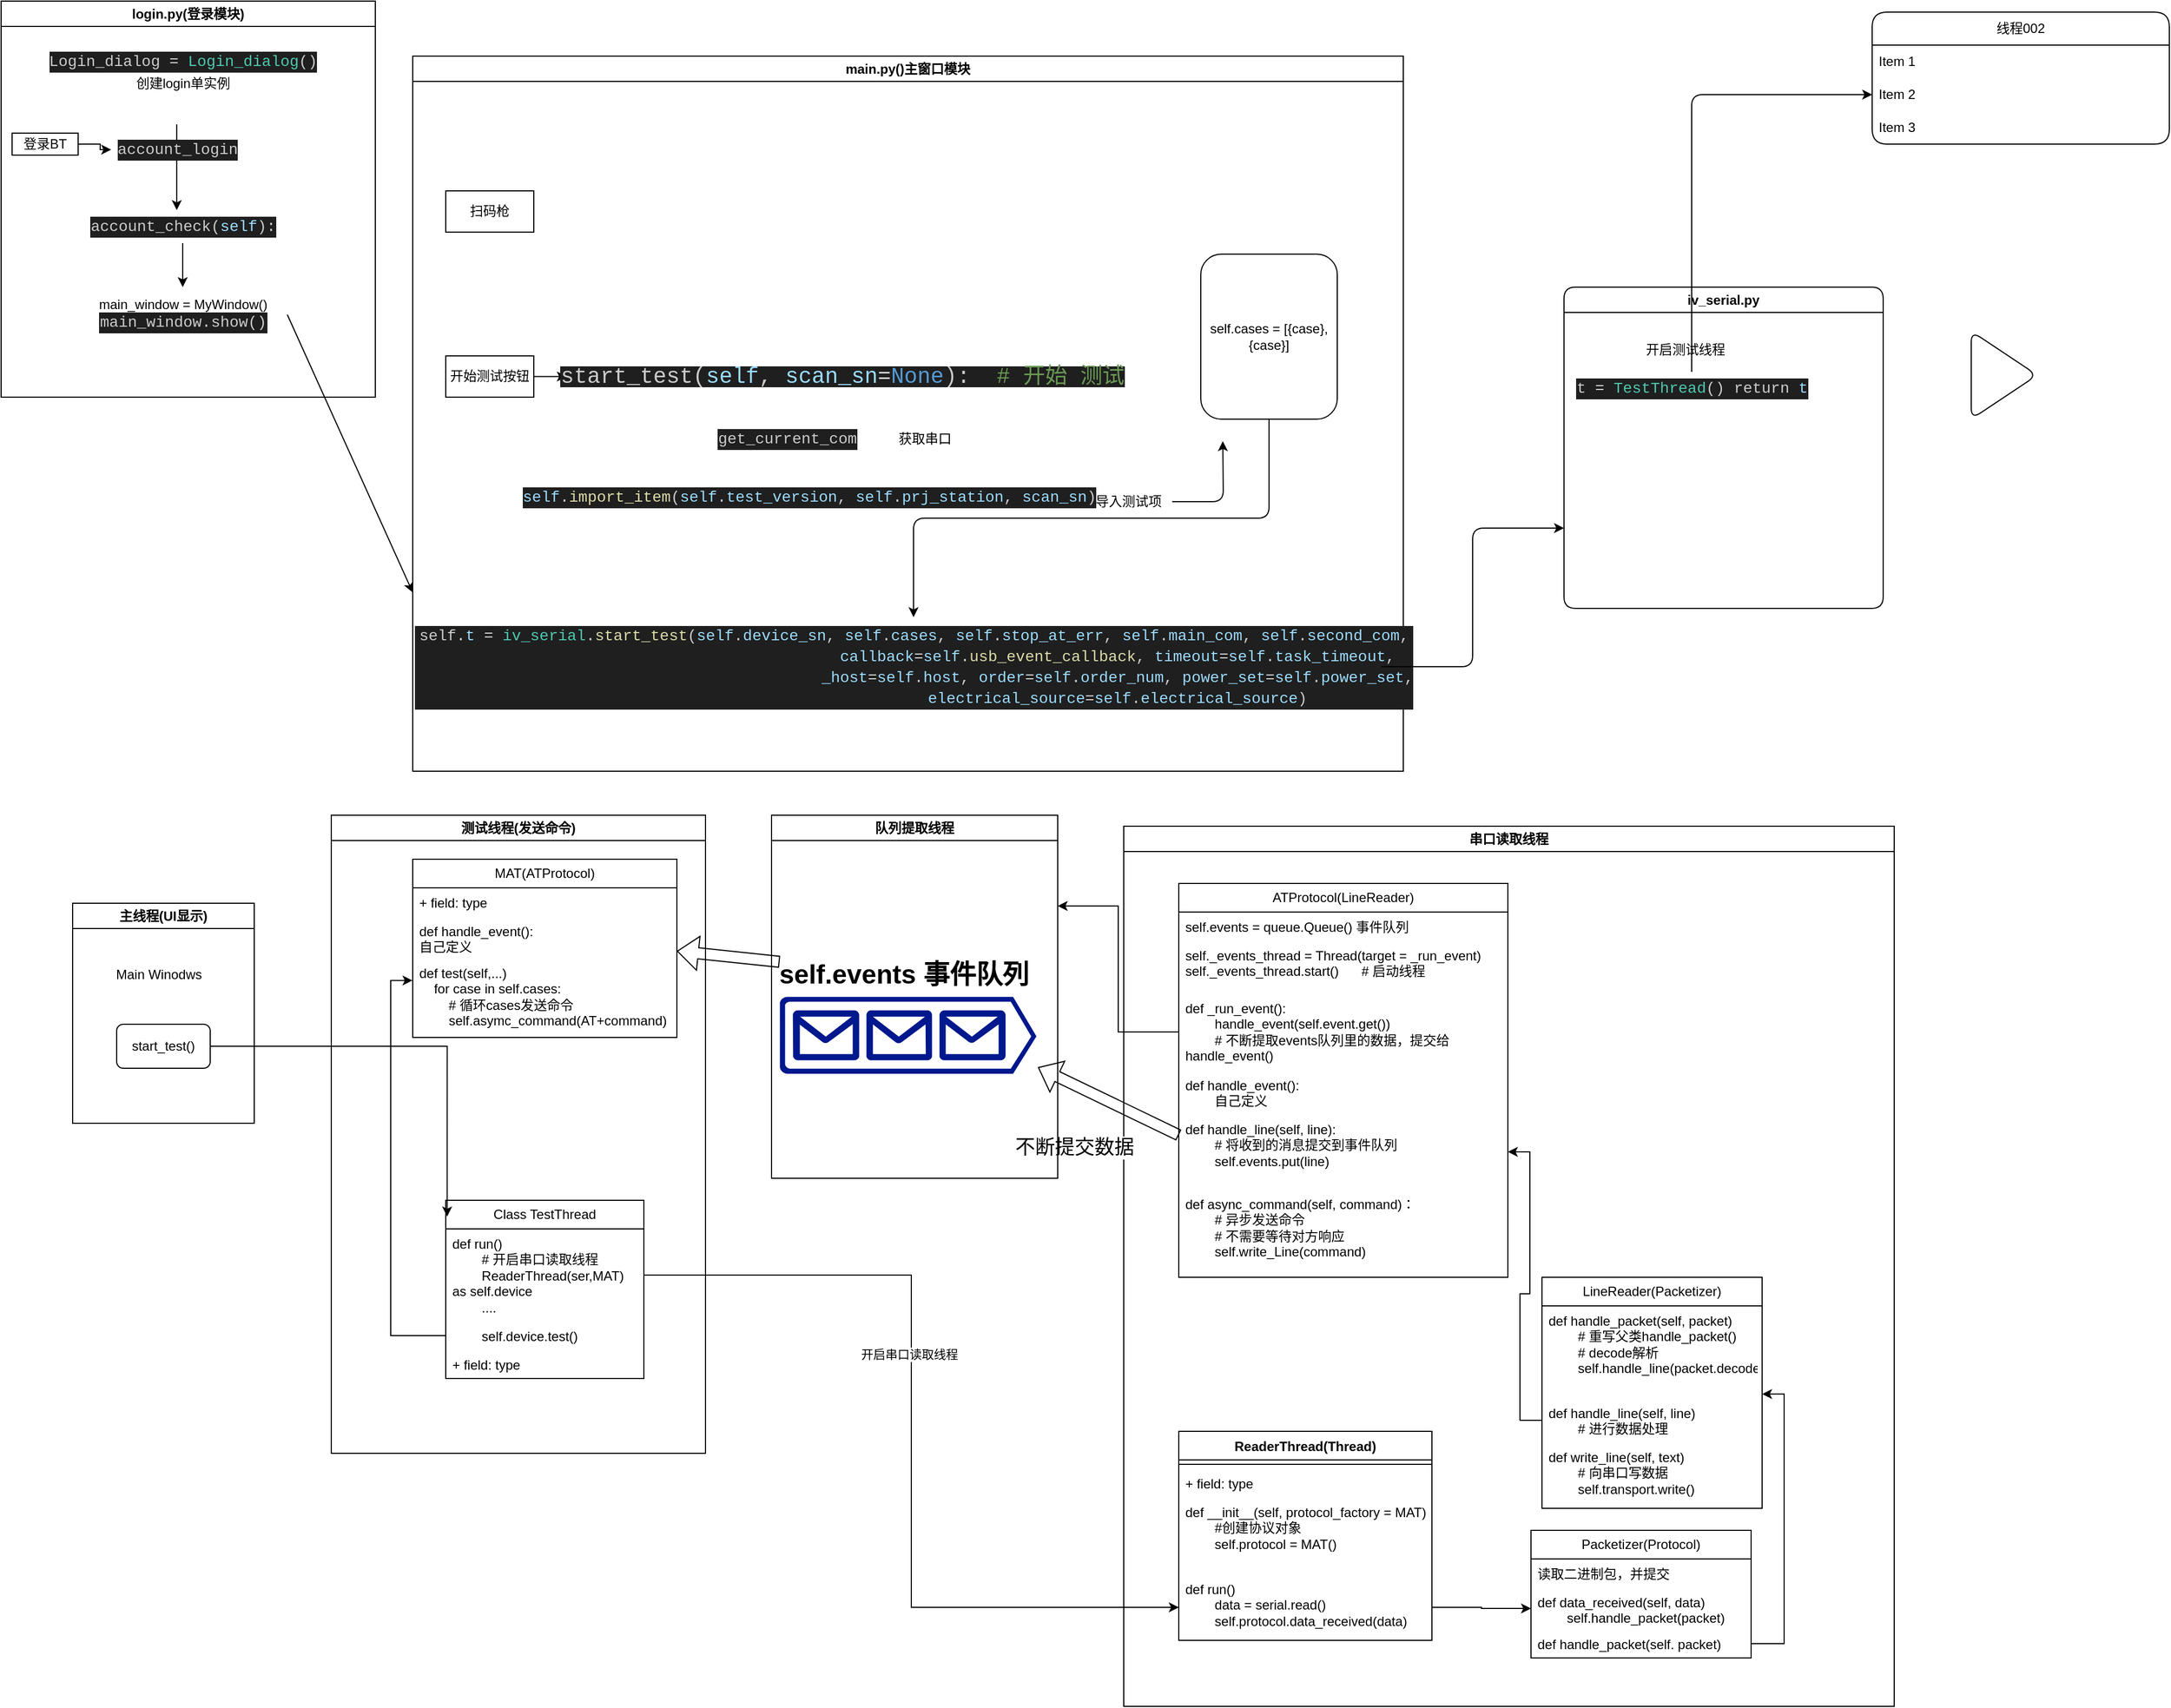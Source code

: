 <mxfile version="21.6.6" type="github">
  <diagram name="第 1 页" id="dt1ydbLvdWKdi6ZFMIxa">
    <mxGraphModel dx="1434" dy="790" grid="1" gridSize="10" guides="1" tooltips="1" connect="1" arrows="1" fold="1" page="1" pageScale="1" pageWidth="827" pageHeight="1169" math="0" shadow="0">
      <root>
        <mxCell id="0" />
        <mxCell id="1" parent="0" />
        <mxCell id="iBdUKiKmWNrFC63WjBEQ-3" value="login.py(登录模块)" style="swimlane;whiteSpace=wrap;html=1;rounded=0;labelBackgroundColor=none;" parent="1" vertex="1">
          <mxGeometry x="40" y="130" width="340" height="360" as="geometry" />
        </mxCell>
        <mxCell id="iBdUKiKmWNrFC63WjBEQ-4" value="&lt;div style=&quot;color: rgb(204, 204, 204); background-color: rgb(31, 31, 31); font-family: Consolas, &amp;quot;Courier New&amp;quot;, monospace; font-size: 14px; line-height: 19px;&quot;&gt;Login_dialog &lt;span style=&quot;color: #d4d4d4;&quot;&gt;=&lt;/span&gt; &lt;span style=&quot;color: #4ec9b0;&quot;&gt;Login_dialog&lt;/span&gt;()&lt;/div&gt;" style="text;html=1;align=center;verticalAlign=middle;resizable=0;points=[];autosize=1;strokeColor=none;fillColor=none;rounded=0;labelBackgroundColor=none;" parent="iBdUKiKmWNrFC63WjBEQ-3" vertex="1">
          <mxGeometry x="40" y="40" width="250" height="30" as="geometry" />
        </mxCell>
        <mxCell id="iBdUKiKmWNrFC63WjBEQ-6" value="创建login单实例" style="text;html=1;align=center;verticalAlign=middle;resizable=0;points=[];autosize=1;strokeColor=none;fillColor=none;rounded=0;labelBackgroundColor=none;" parent="iBdUKiKmWNrFC63WjBEQ-3" vertex="1">
          <mxGeometry x="110" y="60" width="110" height="30" as="geometry" />
        </mxCell>
        <mxCell id="pdhDMb10vHC7tpRMdVxu-9" value="" style="edgeStyle=orthogonalEdgeStyle;rounded=0;orthogonalLoop=1;jettySize=auto;html=1;labelBackgroundColor=none;fontColor=default;" parent="iBdUKiKmWNrFC63WjBEQ-3" source="iBdUKiKmWNrFC63WjBEQ-7" target="pdhDMb10vHC7tpRMdVxu-3" edge="1">
          <mxGeometry relative="1" as="geometry" />
        </mxCell>
        <mxCell id="iBdUKiKmWNrFC63WjBEQ-7" value="&lt;div style=&quot;color: rgb(204, 204, 204); background-color: rgb(31, 31, 31); font-family: Consolas, &amp;quot;Courier New&amp;quot;, monospace; font-size: 14px; line-height: 19px;&quot;&gt;account_check(&lt;span style=&quot;color: #9cdcfe;&quot;&gt;self&lt;/span&gt;):&lt;/div&gt;" style="text;html=1;align=center;verticalAlign=middle;resizable=0;points=[];autosize=1;strokeColor=none;fillColor=none;rounded=0;labelBackgroundColor=none;" parent="iBdUKiKmWNrFC63WjBEQ-3" vertex="1">
          <mxGeometry x="75" y="190" width="180" height="30" as="geometry" />
        </mxCell>
        <mxCell id="pdhDMb10vHC7tpRMdVxu-8" value="" style="edgeStyle=orthogonalEdgeStyle;rounded=0;orthogonalLoop=1;jettySize=auto;html=1;labelBackgroundColor=none;fontColor=default;" parent="iBdUKiKmWNrFC63WjBEQ-3" edge="1">
          <mxGeometry relative="1" as="geometry">
            <mxPoint x="159.58" y="112.0" as="sourcePoint" />
            <mxPoint x="159.58" y="190" as="targetPoint" />
          </mxGeometry>
        </mxCell>
        <mxCell id="iBdUKiKmWNrFC63WjBEQ-15" value="&lt;div style=&quot;color: rgb(204, 204, 204); background-color: rgb(31, 31, 31); font-family: Consolas, &amp;quot;Courier New&amp;quot;, monospace; font-size: 14px; line-height: 19px;&quot;&gt;account_login&lt;/div&gt;" style="text;html=1;align=center;verticalAlign=middle;resizable=0;points=[];autosize=1;strokeColor=none;fillColor=none;rounded=0;labelBackgroundColor=none;" parent="iBdUKiKmWNrFC63WjBEQ-3" vertex="1">
          <mxGeometry x="100" y="120" width="120" height="30" as="geometry" />
        </mxCell>
        <mxCell id="pdhDMb10vHC7tpRMdVxu-3" value="main_window = MyWindow()&lt;br&gt;&lt;div style=&quot;color: rgb(204, 204, 204); background-color: rgb(31, 31, 31); font-family: Consolas, &amp;quot;Courier New&amp;quot;, monospace; font-size: 14px; line-height: 19px;&quot;&gt;main_window.show()&lt;/div&gt;" style="text;html=1;align=center;verticalAlign=middle;resizable=0;points=[];autosize=1;strokeColor=none;fillColor=none;rounded=0;labelBackgroundColor=none;" parent="iBdUKiKmWNrFC63WjBEQ-3" vertex="1">
          <mxGeometry x="75" y="260" width="180" height="50" as="geometry" />
        </mxCell>
        <mxCell id="pdhDMb10vHC7tpRMdVxu-5" value="" style="edgeStyle=orthogonalEdgeStyle;rounded=0;orthogonalLoop=1;jettySize=auto;html=1;labelBackgroundColor=none;fontColor=default;" parent="iBdUKiKmWNrFC63WjBEQ-3" source="pdhDMb10vHC7tpRMdVxu-4" target="iBdUKiKmWNrFC63WjBEQ-15" edge="1">
          <mxGeometry relative="1" as="geometry" />
        </mxCell>
        <mxCell id="pdhDMb10vHC7tpRMdVxu-4" value="登录BT" style="rounded=0;whiteSpace=wrap;html=1;labelBackgroundColor=none;" parent="iBdUKiKmWNrFC63WjBEQ-3" vertex="1">
          <mxGeometry x="10" y="120" width="60" height="20" as="geometry" />
        </mxCell>
        <mxCell id="pdhDMb10vHC7tpRMdVxu-10" value="main.py()主窗口模块" style="swimlane;whiteSpace=wrap;html=1;rounded=0;labelBackgroundColor=none;" parent="1" vertex="1">
          <mxGeometry x="414" y="180" width="900" height="650" as="geometry" />
        </mxCell>
        <mxCell id="pdhDMb10vHC7tpRMdVxu-16" value="" style="edgeStyle=orthogonalEdgeStyle;rounded=0;orthogonalLoop=1;jettySize=auto;html=1;labelBackgroundColor=none;fontColor=default;" parent="pdhDMb10vHC7tpRMdVxu-10" source="pdhDMb10vHC7tpRMdVxu-13" target="pdhDMb10vHC7tpRMdVxu-15" edge="1">
          <mxGeometry relative="1" as="geometry" />
        </mxCell>
        <mxCell id="pdhDMb10vHC7tpRMdVxu-13" value="开始测试按钮" style="rounded=0;whiteSpace=wrap;html=1;labelBackgroundColor=none;" parent="pdhDMb10vHC7tpRMdVxu-10" vertex="1">
          <mxGeometry x="30" y="272.5" width="80" height="37.5" as="geometry" />
        </mxCell>
        <mxCell id="pdhDMb10vHC7tpRMdVxu-14" value="扫码枪" style="rounded=0;whiteSpace=wrap;html=1;labelBackgroundColor=none;" parent="pdhDMb10vHC7tpRMdVxu-10" vertex="1">
          <mxGeometry x="30" y="122.5" width="80" height="37.5" as="geometry" />
        </mxCell>
        <mxCell id="pdhDMb10vHC7tpRMdVxu-15" value="&lt;div style=&quot;color: rgb(204, 204, 204); background-color: rgb(31, 31, 31); font-family: Consolas, &amp;quot;Courier New&amp;quot;, monospace; font-size: 20px; line-height: 19px;&quot;&gt;start_test(&lt;span style=&quot;color: #9cdcfe;&quot;&gt;self&lt;/span&gt;, &lt;span style=&quot;color: #9cdcfe;&quot;&gt;scan_sn&lt;/span&gt;&lt;span style=&quot;color: #d4d4d4;&quot;&gt;=&lt;/span&gt;&lt;span style=&quot;color: #569cd6;&quot;&gt;None&lt;/span&gt;): &amp;nbsp;&lt;span style=&quot;color: #6a9955;&quot;&gt;# 开始 测试&lt;/span&gt;&lt;/div&gt;" style="text;html=1;align=center;verticalAlign=middle;resizable=0;points=[];autosize=1;strokeColor=none;fillColor=none;rounded=0;labelBackgroundColor=none;" parent="pdhDMb10vHC7tpRMdVxu-10" vertex="1">
          <mxGeometry x="140" y="276.25" width="500" height="30" as="geometry" />
        </mxCell>
        <mxCell id="pdhDMb10vHC7tpRMdVxu-19" value="&lt;div style=&quot;color: rgb(204, 204, 204); background-color: rgb(31, 31, 31); font-family: Consolas, &amp;quot;Courier New&amp;quot;, monospace; font-size: 14px; line-height: 19px;&quot;&gt;get_current_com&lt;/div&gt;" style="text;html=1;align=center;verticalAlign=middle;resizable=0;points=[];autosize=1;strokeColor=none;fillColor=none;" parent="pdhDMb10vHC7tpRMdVxu-10" vertex="1">
          <mxGeometry x="270" y="332.5" width="140" height="30" as="geometry" />
        </mxCell>
        <mxCell id="pdhDMb10vHC7tpRMdVxu-22" value="&#xa;&lt;div style=&quot;color: rgb(204, 204, 204); background-color: rgb(31, 31, 31); font-family: Consolas, &amp;quot;Courier New&amp;quot;, monospace; font-weight: normal; font-size: 14px; line-height: 19px;&quot;&gt;&lt;div&gt;&lt;span style=&quot;color: #9cdcfe;&quot;&gt;self&lt;/span&gt;&lt;span style=&quot;color: #cccccc;&quot;&gt;.&lt;/span&gt;&lt;span style=&quot;color: #dcdcaa;&quot;&gt;import_item&lt;/span&gt;&lt;span style=&quot;color: #cccccc;&quot;&gt;(&lt;/span&gt;&lt;span style=&quot;color: #9cdcfe;&quot;&gt;self&lt;/span&gt;&lt;span style=&quot;color: #cccccc;&quot;&gt;.&lt;/span&gt;&lt;span style=&quot;color: #9cdcfe;&quot;&gt;test_version&lt;/span&gt;&lt;span style=&quot;color: #cccccc;&quot;&gt;, &lt;/span&gt;&lt;span style=&quot;color: #9cdcfe;&quot;&gt;self&lt;/span&gt;&lt;span style=&quot;color: #cccccc;&quot;&gt;.&lt;/span&gt;&lt;span style=&quot;color: #9cdcfe;&quot;&gt;prj_station&lt;/span&gt;&lt;span style=&quot;color: #cccccc;&quot;&gt;, &lt;/span&gt;&lt;span style=&quot;color: #9cdcfe;&quot;&gt;scan_sn&lt;/span&gt;&lt;span style=&quot;color: #cccccc;&quot;&gt;)&lt;/span&gt;&lt;/div&gt;&lt;/div&gt;&#xa;&#xa;" style="text;html=1;align=center;verticalAlign=middle;resizable=0;points=[];autosize=1;strokeColor=none;fillColor=none;" parent="pdhDMb10vHC7tpRMdVxu-10" vertex="1">
          <mxGeometry x="110" y="367.5" width="500" height="80" as="geometry" />
        </mxCell>
        <mxCell id="pdhDMb10vHC7tpRMdVxu-23" value="获取串口" style="text;html=1;align=center;verticalAlign=middle;resizable=0;points=[];autosize=1;strokeColor=none;fillColor=none;" parent="pdhDMb10vHC7tpRMdVxu-10" vertex="1">
          <mxGeometry x="430" y="332.5" width="70" height="30" as="geometry" />
        </mxCell>
        <mxCell id="pdhDMb10vHC7tpRMdVxu-37" style="edgeStyle=orthogonalEdgeStyle;rounded=1;orthogonalLoop=1;jettySize=auto;html=1;" parent="pdhDMb10vHC7tpRMdVxu-10" source="pdhDMb10vHC7tpRMdVxu-24" edge="1">
          <mxGeometry relative="1" as="geometry">
            <mxPoint x="736.0" y="350" as="targetPoint" />
          </mxGeometry>
        </mxCell>
        <mxCell id="pdhDMb10vHC7tpRMdVxu-24" value="导入测试项" style="text;html=1;align=center;verticalAlign=middle;resizable=0;points=[];autosize=1;strokeColor=none;fillColor=none;" parent="pdhDMb10vHC7tpRMdVxu-10" vertex="1">
          <mxGeometry x="610" y="390" width="80" height="30" as="geometry" />
        </mxCell>
        <mxCell id="pdhDMb10vHC7tpRMdVxu-27" value="&lt;div style=&quot;color: rgb(204, 204, 204); font-family: Consolas, &amp;quot;Courier New&amp;quot;, monospace; font-size: 14px; line-height: 19px; background-color: rgb(31, 31, 31);&quot;&gt;&lt;div&gt;self.&lt;span style=&quot;color: #9cdcfe;&quot;&gt;t&lt;/span&gt; &lt;span style=&quot;color: #d4d4d4;&quot;&gt;=&lt;/span&gt; &lt;span style=&quot;color: #4ec9b0;&quot;&gt;iv_serial&lt;/span&gt;.&lt;span style=&quot;color: #dcdcaa;&quot;&gt;start_test&lt;/span&gt;(&lt;span style=&quot;color: #9cdcfe;&quot;&gt;self&lt;/span&gt;.&lt;span style=&quot;color: #9cdcfe;&quot;&gt;device_sn&lt;/span&gt;, &lt;span style=&quot;color: #9cdcfe;&quot;&gt;self&lt;/span&gt;.&lt;span style=&quot;color: #9cdcfe;&quot;&gt;cases&lt;/span&gt;, &lt;span style=&quot;color: #9cdcfe;&quot;&gt;self&lt;/span&gt;.&lt;span style=&quot;color: #9cdcfe;&quot;&gt;stop_at_err&lt;/span&gt;, &lt;span style=&quot;color: #9cdcfe;&quot;&gt;self&lt;/span&gt;.&lt;span style=&quot;color: #9cdcfe;&quot;&gt;main_com&lt;/span&gt;, &lt;span style=&quot;color: #9cdcfe;&quot;&gt;self&lt;/span&gt;.&lt;span style=&quot;color: #9cdcfe;&quot;&gt;second_com&lt;/span&gt;,&lt;/div&gt;&lt;div&gt;&amp;nbsp; &amp;nbsp; &amp;nbsp; &amp;nbsp; &amp;nbsp; &amp;nbsp; &amp;nbsp; &amp;nbsp; &amp;nbsp; &amp;nbsp; &amp;nbsp; &amp;nbsp; &amp;nbsp; &amp;nbsp; &amp;nbsp; &amp;nbsp; &amp;nbsp; &amp;nbsp; &amp;nbsp; &amp;nbsp; &amp;nbsp; &amp;nbsp; &lt;span style=&quot;color: #9cdcfe;&quot;&gt;callback&lt;/span&gt;&lt;span style=&quot;color: #d4d4d4;&quot;&gt;=&lt;/span&gt;&lt;span style=&quot;color: #9cdcfe;&quot;&gt;self&lt;/span&gt;.&lt;span style=&quot;color: #dcdcaa;&quot;&gt;usb_event_callback&lt;/span&gt;, &lt;span style=&quot;color: #9cdcfe;&quot;&gt;timeout&lt;/span&gt;&lt;span style=&quot;color: #d4d4d4;&quot;&gt;=&lt;/span&gt;&lt;span style=&quot;color: #9cdcfe;&quot;&gt;self&lt;/span&gt;.&lt;span style=&quot;color: #9cdcfe;&quot;&gt;task_timeout&lt;/span&gt;,&lt;/div&gt;&lt;div&gt;&amp;nbsp; &amp;nbsp; &amp;nbsp; &amp;nbsp; &amp;nbsp; &amp;nbsp; &amp;nbsp; &amp;nbsp; &amp;nbsp; &amp;nbsp; &amp;nbsp; &amp;nbsp; &amp;nbsp; &amp;nbsp; &amp;nbsp; &amp;nbsp; &amp;nbsp; &amp;nbsp; &amp;nbsp; &amp;nbsp; &amp;nbsp; &amp;nbsp; &lt;span style=&quot;color: #9cdcfe;&quot;&gt;_host&lt;/span&gt;&lt;span style=&quot;color: #d4d4d4;&quot;&gt;=&lt;/span&gt;&lt;span style=&quot;color: #9cdcfe;&quot;&gt;self&lt;/span&gt;.&lt;span style=&quot;color: #9cdcfe;&quot;&gt;host&lt;/span&gt;, &lt;span style=&quot;color: #9cdcfe;&quot;&gt;order&lt;/span&gt;&lt;span style=&quot;color: #d4d4d4;&quot;&gt;=&lt;/span&gt;&lt;span style=&quot;color: #9cdcfe;&quot;&gt;self&lt;/span&gt;.&lt;span style=&quot;color: #9cdcfe;&quot;&gt;order_num&lt;/span&gt;, &lt;span style=&quot;color: #9cdcfe;&quot;&gt;power_set&lt;/span&gt;&lt;span style=&quot;color: #d4d4d4;&quot;&gt;=&lt;/span&gt;&lt;span style=&quot;color: #9cdcfe;&quot;&gt;self&lt;/span&gt;.&lt;span style=&quot;color: #9cdcfe;&quot;&gt;power_set&lt;/span&gt;,&lt;/div&gt;&lt;div&gt;&amp;nbsp; &amp;nbsp; &amp;nbsp; &amp;nbsp; &amp;nbsp; &amp;nbsp; &amp;nbsp; &amp;nbsp; &amp;nbsp; &amp;nbsp; &amp;nbsp; &amp;nbsp; &amp;nbsp; &amp;nbsp; &amp;nbsp; &amp;nbsp; &amp;nbsp; &amp;nbsp; &amp;nbsp; &amp;nbsp; &amp;nbsp; &amp;nbsp; &lt;span style=&quot;color: #9cdcfe;&quot;&gt;electrical_source&lt;/span&gt;&lt;span style=&quot;color: #d4d4d4;&quot;&gt;=&lt;/span&gt;&lt;span style=&quot;color: #9cdcfe;&quot;&gt;self&lt;/span&gt;.&lt;span style=&quot;color: #9cdcfe;&quot;&gt;electrical_source&lt;/span&gt;)&lt;/div&gt;&lt;/div&gt;" style="text;html=1;align=center;verticalAlign=middle;resizable=0;points=[];autosize=1;" parent="pdhDMb10vHC7tpRMdVxu-10" vertex="1">
          <mxGeometry x="30" y="510" width="850" height="90" as="geometry" />
        </mxCell>
        <mxCell id="pdhDMb10vHC7tpRMdVxu-40" style="edgeStyle=orthogonalEdgeStyle;rounded=1;orthogonalLoop=1;jettySize=auto;html=1;" parent="pdhDMb10vHC7tpRMdVxu-10" source="pdhDMb10vHC7tpRMdVxu-38" target="pdhDMb10vHC7tpRMdVxu-27" edge="1">
          <mxGeometry relative="1" as="geometry" />
        </mxCell>
        <mxCell id="pdhDMb10vHC7tpRMdVxu-38" value="self.cases = [{case},{case}]" style="whiteSpace=wrap;html=1;rounded=1;" parent="pdhDMb10vHC7tpRMdVxu-10" vertex="1">
          <mxGeometry x="716" y="180" width="124" height="150" as="geometry" />
        </mxCell>
        <mxCell id="pdhDMb10vHC7tpRMdVxu-11" value="" style="endArrow=classic;html=1;rounded=0;exitX=1.028;exitY=0.5;exitDx=0;exitDy=0;exitPerimeter=0;entryX=0;entryY=0.75;entryDx=0;entryDy=0;labelBackgroundColor=none;fontColor=default;" parent="1" source="pdhDMb10vHC7tpRMdVxu-3" target="pdhDMb10vHC7tpRMdVxu-10" edge="1">
          <mxGeometry width="50" height="50" relative="1" as="geometry">
            <mxPoint x="340" y="330" as="sourcePoint" />
            <mxPoint x="430" y="170" as="targetPoint" />
          </mxGeometry>
        </mxCell>
        <mxCell id="pdhDMb10vHC7tpRMdVxu-26" value="&lt;div style=&quot;color: rgb(204, 204, 204); background-color: rgb(31, 31, 31); font-family: Consolas, &amp;quot;Courier New&amp;quot;, monospace; font-size: 14px; line-height: 19px;&quot;&gt;&lt;br&gt;&lt;/div&gt;" style="text;html=1;align=center;verticalAlign=middle;resizable=0;points=[];autosize=1;strokeColor=none;fillColor=none;" parent="1" vertex="1">
          <mxGeometry x="750" y="578" width="20" height="30" as="geometry" />
        </mxCell>
        <mxCell id="pdhDMb10vHC7tpRMdVxu-28" style="edgeStyle=orthogonalEdgeStyle;rounded=1;orthogonalLoop=1;jettySize=auto;html=1;entryX=0;entryY=0.75;entryDx=0;entryDy=0;" parent="1" source="pdhDMb10vHC7tpRMdVxu-27" target="pdhDMb10vHC7tpRMdVxu-29" edge="1">
          <mxGeometry relative="1" as="geometry">
            <mxPoint x="1170" y="490" as="targetPoint" />
          </mxGeometry>
        </mxCell>
        <mxCell id="pdhDMb10vHC7tpRMdVxu-29" value="iv_serial.py" style="swimlane;whiteSpace=wrap;html=1;rounded=1;" parent="1" vertex="1">
          <mxGeometry x="1460" y="390" width="290" height="292" as="geometry" />
        </mxCell>
        <mxCell id="pdhDMb10vHC7tpRMdVxu-30" value="开启测试线程" style="text;html=1;align=center;verticalAlign=middle;resizable=0;points=[];autosize=1;strokeColor=none;fillColor=none;" parent="pdhDMb10vHC7tpRMdVxu-29" vertex="1">
          <mxGeometry x="60" y="42" width="100" height="30" as="geometry" />
        </mxCell>
        <mxCell id="pdhDMb10vHC7tpRMdVxu-31" value="&lt;div style=&quot;color: rgb(204, 204, 204); background-color: rgb(31, 31, 31); font-family: Consolas, &amp;quot;Courier New&amp;quot;, monospace; font-size: 14px; line-height: 19px;&quot;&gt;t&lt;span style=&quot;&quot;&gt; &lt;/span&gt;&lt;span style=&quot;color: rgb(212, 212, 212);&quot;&gt;=&lt;/span&gt;&lt;span style=&quot;&quot;&gt; &lt;/span&gt;&lt;span style=&quot;color: rgb(78, 201, 176);&quot;&gt;TestThread&lt;/span&gt;()&amp;nbsp;return&lt;span style=&quot;&quot;&gt; &lt;/span&gt;&lt;span style=&quot;color: rgb(156, 220, 254);&quot;&gt;t&lt;/span&gt;&lt;/div&gt;" style="text;html=1;align=center;verticalAlign=middle;resizable=0;points=[];autosize=1;strokeColor=none;fillColor=none;" parent="pdhDMb10vHC7tpRMdVxu-29" vertex="1">
          <mxGeometry x="6" y="77" width="220" height="30" as="geometry" />
        </mxCell>
        <mxCell id="pdhDMb10vHC7tpRMdVxu-32" value="线程002" style="swimlane;fontStyle=0;childLayout=stackLayout;horizontal=1;startSize=30;horizontalStack=0;resizeParent=1;resizeParentMax=0;resizeLast=0;collapsible=1;marginBottom=0;whiteSpace=wrap;html=1;rounded=1;" parent="1" vertex="1">
          <mxGeometry x="1740" y="140" width="270" height="120" as="geometry" />
        </mxCell>
        <mxCell id="pdhDMb10vHC7tpRMdVxu-33" value="Item 1" style="text;strokeColor=none;fillColor=none;align=left;verticalAlign=middle;spacingLeft=4;spacingRight=4;overflow=hidden;points=[[0,0.5],[1,0.5]];portConstraint=eastwest;rotatable=0;whiteSpace=wrap;html=1;" parent="pdhDMb10vHC7tpRMdVxu-32" vertex="1">
          <mxGeometry y="30" width="270" height="30" as="geometry" />
        </mxCell>
        <mxCell id="pdhDMb10vHC7tpRMdVxu-34" value="Item 2" style="text;strokeColor=none;fillColor=none;align=left;verticalAlign=middle;spacingLeft=4;spacingRight=4;overflow=hidden;points=[[0,0.5],[1,0.5]];portConstraint=eastwest;rotatable=0;whiteSpace=wrap;html=1;" parent="pdhDMb10vHC7tpRMdVxu-32" vertex="1">
          <mxGeometry y="60" width="270" height="30" as="geometry" />
        </mxCell>
        <mxCell id="pdhDMb10vHC7tpRMdVxu-35" value="Item 3" style="text;strokeColor=none;fillColor=none;align=left;verticalAlign=middle;spacingLeft=4;spacingRight=4;overflow=hidden;points=[[0,0.5],[1,0.5]];portConstraint=eastwest;rotatable=0;whiteSpace=wrap;html=1;" parent="pdhDMb10vHC7tpRMdVxu-32" vertex="1">
          <mxGeometry y="90" width="270" height="30" as="geometry" />
        </mxCell>
        <mxCell id="pdhDMb10vHC7tpRMdVxu-41" style="edgeStyle=orthogonalEdgeStyle;rounded=1;orthogonalLoop=1;jettySize=auto;html=1;entryX=0;entryY=0.5;entryDx=0;entryDy=0;" parent="1" source="pdhDMb10vHC7tpRMdVxu-31" target="pdhDMb10vHC7tpRMdVxu-34" edge="1">
          <mxGeometry relative="1" as="geometry">
            <mxPoint x="1930" y="310" as="targetPoint" />
          </mxGeometry>
        </mxCell>
        <mxCell id="jpHVRqmkEGCWsvxQY14R-1" value="" style="triangle;whiteSpace=wrap;html=1;rounded=1;" parent="1" vertex="1">
          <mxGeometry x="1830" y="430" width="60" height="80" as="geometry" />
        </mxCell>
        <mxCell id="DcLxN9_69zLo99ulYXgM-1" value="主线程(UI显示)" style="swimlane;whiteSpace=wrap;html=1;" vertex="1" parent="1">
          <mxGeometry x="105" y="950" width="165" height="200" as="geometry" />
        </mxCell>
        <mxCell id="DcLxN9_69zLo99ulYXgM-2" value="Main Winodws" style="text;html=1;align=center;verticalAlign=middle;resizable=0;points=[];autosize=1;strokeColor=none;fillColor=none;" vertex="1" parent="DcLxN9_69zLo99ulYXgM-1">
          <mxGeometry x="27.5" y="50" width="100" height="30" as="geometry" />
        </mxCell>
        <mxCell id="DcLxN9_69zLo99ulYXgM-3" value="start_test()" style="rounded=1;whiteSpace=wrap;html=1;" vertex="1" parent="DcLxN9_69zLo99ulYXgM-1">
          <mxGeometry x="40" y="110" width="85" height="40" as="geometry" />
        </mxCell>
        <mxCell id="DcLxN9_69zLo99ulYXgM-4" value="测试线程(发送命令)" style="swimlane;whiteSpace=wrap;html=1;" vertex="1" parent="1">
          <mxGeometry x="340" y="870" width="340" height="580" as="geometry" />
        </mxCell>
        <mxCell id="DcLxN9_69zLo99ulYXgM-16" value="Class TestThread" style="swimlane;fontStyle=0;childLayout=stackLayout;horizontal=1;startSize=26;fillColor=none;horizontalStack=0;resizeParent=1;resizeParentMax=0;resizeLast=0;collapsible=1;marginBottom=0;whiteSpace=wrap;html=1;" vertex="1" parent="DcLxN9_69zLo99ulYXgM-4">
          <mxGeometry x="104" y="350" width="180" height="162" as="geometry" />
        </mxCell>
        <mxCell id="DcLxN9_69zLo99ulYXgM-17" value="def run()&lt;br&gt;&lt;span style=&quot;white-space: pre;&quot;&gt;&#x9;&lt;/span&gt;# 开启串口读取线程&lt;br&gt;&lt;span style=&quot;white-space: pre;&quot;&gt;&#x9;&lt;/span&gt;ReaderThread(ser,MAT) as self.device&lt;br&gt;&lt;span style=&quot;white-space: pre;&quot;&gt;&#x9;&lt;/span&gt;...." style="text;strokeColor=none;fillColor=none;align=left;verticalAlign=top;spacingLeft=4;spacingRight=4;overflow=hidden;rotatable=0;points=[[0,0.5],[1,0.5]];portConstraint=eastwest;whiteSpace=wrap;html=1;" vertex="1" parent="DcLxN9_69zLo99ulYXgM-16">
          <mxGeometry y="26" width="180" height="84" as="geometry" />
        </mxCell>
        <mxCell id="DcLxN9_69zLo99ulYXgM-18" value="&lt;span style=&quot;white-space: pre;&quot;&gt;&#x9;&lt;/span&gt;self.device.test()" style="text;strokeColor=none;fillColor=none;align=left;verticalAlign=top;spacingLeft=4;spacingRight=4;overflow=hidden;rotatable=0;points=[[0,0.5],[1,0.5]];portConstraint=eastwest;whiteSpace=wrap;html=1;" vertex="1" parent="DcLxN9_69zLo99ulYXgM-16">
          <mxGeometry y="110" width="180" height="26" as="geometry" />
        </mxCell>
        <mxCell id="DcLxN9_69zLo99ulYXgM-19" value="+ field: type" style="text;strokeColor=none;fillColor=none;align=left;verticalAlign=top;spacingLeft=4;spacingRight=4;overflow=hidden;rotatable=0;points=[[0,0.5],[1,0.5]];portConstraint=eastwest;whiteSpace=wrap;html=1;" vertex="1" parent="DcLxN9_69zLo99ulYXgM-16">
          <mxGeometry y="136" width="180" height="26" as="geometry" />
        </mxCell>
        <mxCell id="DcLxN9_69zLo99ulYXgM-23" value="MAT(ATProtocol&lt;span style=&quot;background-color: initial;&quot;&gt;)&lt;/span&gt;" style="swimlane;fontStyle=0;childLayout=stackLayout;horizontal=1;startSize=26;fillColor=none;horizontalStack=0;resizeParent=1;resizeParentMax=0;resizeLast=0;collapsible=1;marginBottom=0;whiteSpace=wrap;html=1;" vertex="1" parent="DcLxN9_69zLo99ulYXgM-4">
          <mxGeometry x="74" y="40" width="240" height="162" as="geometry" />
        </mxCell>
        <mxCell id="DcLxN9_69zLo99ulYXgM-24" value="+ field: type" style="text;strokeColor=none;fillColor=none;align=left;verticalAlign=top;spacingLeft=4;spacingRight=4;overflow=hidden;rotatable=0;points=[[0,0.5],[1,0.5]];portConstraint=eastwest;whiteSpace=wrap;html=1;" vertex="1" parent="DcLxN9_69zLo99ulYXgM-23">
          <mxGeometry y="26" width="240" height="26" as="geometry" />
        </mxCell>
        <mxCell id="DcLxN9_69zLo99ulYXgM-25" value="def handle_event():&lt;br style=&quot;border-color: var(--border-color);&quot;&gt;&#x9;自己定义" style="text;strokeColor=none;fillColor=none;align=left;verticalAlign=top;spacingLeft=4;spacingRight=4;overflow=hidden;rotatable=0;points=[[0,0.5],[1,0.5]];portConstraint=eastwest;whiteSpace=wrap;html=1;" vertex="1" parent="DcLxN9_69zLo99ulYXgM-23">
          <mxGeometry y="52" width="240" height="38" as="geometry" />
        </mxCell>
        <mxCell id="DcLxN9_69zLo99ulYXgM-26" value="def test(self,...)&lt;br&gt;&lt;span style=&quot;&quot;&gt;&lt;span style=&quot;&quot;&gt;&amp;nbsp;&amp;nbsp;&amp;nbsp;&amp;nbsp;&lt;/span&gt;&lt;/span&gt;for case in self.cases:&lt;br&gt;&lt;span style=&quot;white-space: pre;&quot;&gt;&#x9;&lt;/span&gt;# 循环cases发送命令&lt;br&gt;&lt;span style=&quot;&quot;&gt;&lt;span style=&quot;&quot;&gt;&amp;nbsp;&amp;nbsp;&amp;nbsp;&amp;nbsp;&lt;/span&gt;&lt;/span&gt;&lt;span style=&quot;&quot;&gt;&lt;span style=&quot;&quot;&gt;&amp;nbsp;&amp;nbsp;&amp;nbsp;&amp;nbsp;&lt;/span&gt;&lt;/span&gt;self.asymc_command(AT+command)" style="text;strokeColor=none;fillColor=none;align=left;verticalAlign=top;spacingLeft=4;spacingRight=4;overflow=hidden;rotatable=0;points=[[0,0.5],[1,0.5]];portConstraint=eastwest;whiteSpace=wrap;html=1;" vertex="1" parent="DcLxN9_69zLo99ulYXgM-23">
          <mxGeometry y="90" width="240" height="72" as="geometry" />
        </mxCell>
        <mxCell id="DcLxN9_69zLo99ulYXgM-36" style="edgeStyle=orthogonalEdgeStyle;rounded=0;orthogonalLoop=1;jettySize=auto;html=1;entryX=-0.001;entryY=0.281;entryDx=0;entryDy=0;entryPerimeter=0;" edge="1" parent="DcLxN9_69zLo99ulYXgM-4" source="DcLxN9_69zLo99ulYXgM-18" target="DcLxN9_69zLo99ulYXgM-26">
          <mxGeometry relative="1" as="geometry" />
        </mxCell>
        <mxCell id="DcLxN9_69zLo99ulYXgM-21" style="edgeStyle=orthogonalEdgeStyle;rounded=0;orthogonalLoop=1;jettySize=auto;html=1;exitX=1;exitY=0.5;exitDx=0;exitDy=0;entryX=0.007;entryY=0.091;entryDx=0;entryDy=0;entryPerimeter=0;" edge="1" parent="1" source="DcLxN9_69zLo99ulYXgM-3" target="DcLxN9_69zLo99ulYXgM-16">
          <mxGeometry relative="1" as="geometry" />
        </mxCell>
        <mxCell id="DcLxN9_69zLo99ulYXgM-22" value="串口读取线程" style="swimlane;whiteSpace=wrap;html=1;" vertex="1" parent="1">
          <mxGeometry x="1060" y="880" width="700" height="800" as="geometry" />
        </mxCell>
        <mxCell id="DcLxN9_69zLo99ulYXgM-48" value="Packetizer(Protocol)" style="swimlane;fontStyle=0;childLayout=stackLayout;horizontal=1;startSize=26;fillColor=none;horizontalStack=0;resizeParent=1;resizeParentMax=0;resizeLast=0;collapsible=1;marginBottom=0;whiteSpace=wrap;html=1;" vertex="1" parent="DcLxN9_69zLo99ulYXgM-22">
          <mxGeometry x="370" y="640" width="200" height="116" as="geometry" />
        </mxCell>
        <mxCell id="DcLxN9_69zLo99ulYXgM-49" value="读取二进制包，并提交" style="text;strokeColor=none;fillColor=none;align=left;verticalAlign=top;spacingLeft=4;spacingRight=4;overflow=hidden;rotatable=0;points=[[0,0.5],[1,0.5]];portConstraint=eastwest;whiteSpace=wrap;html=1;" vertex="1" parent="DcLxN9_69zLo99ulYXgM-48">
          <mxGeometry y="26" width="200" height="26" as="geometry" />
        </mxCell>
        <mxCell id="DcLxN9_69zLo99ulYXgM-50" value="def data_received(self, data)&lt;br&gt;&lt;span style=&quot;white-space: pre;&quot;&gt;&#x9;&lt;/span&gt;self.handle_packet(packet)" style="text;strokeColor=none;fillColor=none;align=left;verticalAlign=top;spacingLeft=4;spacingRight=4;overflow=hidden;rotatable=0;points=[[0,0.5],[1,0.5]];portConstraint=eastwest;whiteSpace=wrap;html=1;" vertex="1" parent="DcLxN9_69zLo99ulYXgM-48">
          <mxGeometry y="52" width="200" height="38" as="geometry" />
        </mxCell>
        <mxCell id="DcLxN9_69zLo99ulYXgM-51" value="def handle_packet(self. packet)" style="text;strokeColor=none;fillColor=none;align=left;verticalAlign=top;spacingLeft=4;spacingRight=4;overflow=hidden;rotatable=0;points=[[0,0.5],[1,0.5]];portConstraint=eastwest;whiteSpace=wrap;html=1;" vertex="1" parent="DcLxN9_69zLo99ulYXgM-48">
          <mxGeometry y="90" width="200" height="26" as="geometry" />
        </mxCell>
        <mxCell id="DcLxN9_69zLo99ulYXgM-52" value="LineReader(Packetizer)" style="swimlane;fontStyle=0;childLayout=stackLayout;horizontal=1;startSize=26;fillColor=none;horizontalStack=0;resizeParent=1;resizeParentMax=0;resizeLast=0;collapsible=1;marginBottom=0;whiteSpace=wrap;html=1;" vertex="1" parent="DcLxN9_69zLo99ulYXgM-22">
          <mxGeometry x="380" y="410" width="200" height="210" as="geometry" />
        </mxCell>
        <mxCell id="DcLxN9_69zLo99ulYXgM-53" value="def handle_packet(self, packet)&lt;br&gt;&lt;span style=&quot;white-space: pre;&quot;&gt;&#x9;&lt;/span&gt;# 重写父类handle_packet()&lt;br&gt;&lt;span style=&quot;white-space: pre;&quot;&gt;&#x9;&lt;/span&gt;# decode解析&lt;br&gt;&lt;span style=&quot;white-space: pre;&quot;&gt;&#x9;&lt;/span&gt;self.handle_line(packet.decode())" style="text;strokeColor=none;fillColor=none;align=left;verticalAlign=top;spacingLeft=4;spacingRight=4;overflow=hidden;rotatable=0;points=[[0,0.5],[1,0.5]];portConstraint=eastwest;whiteSpace=wrap;html=1;" vertex="1" parent="DcLxN9_69zLo99ulYXgM-52">
          <mxGeometry y="26" width="200" height="84" as="geometry" />
        </mxCell>
        <mxCell id="DcLxN9_69zLo99ulYXgM-54" value="def handle_line(self, line)&lt;br&gt;&lt;span style=&quot;white-space: pre;&quot;&gt;&#x9;&lt;/span&gt;# 进行数据处理" style="text;strokeColor=none;fillColor=none;align=left;verticalAlign=top;spacingLeft=4;spacingRight=4;overflow=hidden;rotatable=0;points=[[0,0.5],[1,0.5]];portConstraint=eastwest;whiteSpace=wrap;html=1;" vertex="1" parent="DcLxN9_69zLo99ulYXgM-52">
          <mxGeometry y="110" width="200" height="40" as="geometry" />
        </mxCell>
        <mxCell id="DcLxN9_69zLo99ulYXgM-55" value="def write_line(self, text)&lt;br&gt;&lt;span style=&quot;white-space: pre;&quot;&gt;&#x9;&lt;/span&gt;# 向串口写数据&lt;br&gt;&lt;span style=&quot;white-space: pre;&quot;&gt;&#x9;&lt;/span&gt;self.transport.write()" style="text;strokeColor=none;fillColor=none;align=left;verticalAlign=top;spacingLeft=4;spacingRight=4;overflow=hidden;rotatable=0;points=[[0,0.5],[1,0.5]];portConstraint=eastwest;whiteSpace=wrap;html=1;" vertex="1" parent="DcLxN9_69zLo99ulYXgM-52">
          <mxGeometry y="150" width="200" height="60" as="geometry" />
        </mxCell>
        <mxCell id="DcLxN9_69zLo99ulYXgM-37" value="ReaderThread(Thread)" style="swimlane;fontStyle=1;align=center;verticalAlign=top;childLayout=stackLayout;horizontal=1;startSize=26;horizontalStack=0;resizeParent=1;resizeParentMax=0;resizeLast=0;collapsible=1;marginBottom=0;whiteSpace=wrap;html=1;" vertex="1" parent="DcLxN9_69zLo99ulYXgM-22">
          <mxGeometry x="50" y="550" width="230" height="190" as="geometry" />
        </mxCell>
        <mxCell id="DcLxN9_69zLo99ulYXgM-39" value="" style="line;strokeWidth=1;fillColor=none;align=left;verticalAlign=middle;spacingTop=-1;spacingLeft=3;spacingRight=3;rotatable=0;labelPosition=right;points=[];portConstraint=eastwest;strokeColor=inherit;" vertex="1" parent="DcLxN9_69zLo99ulYXgM-37">
          <mxGeometry y="26" width="230" height="8" as="geometry" />
        </mxCell>
        <mxCell id="DcLxN9_69zLo99ulYXgM-38" value="+ field: type" style="text;strokeColor=none;fillColor=none;align=left;verticalAlign=top;spacingLeft=4;spacingRight=4;overflow=hidden;rotatable=0;points=[[0,0.5],[1,0.5]];portConstraint=eastwest;whiteSpace=wrap;html=1;" vertex="1" parent="DcLxN9_69zLo99ulYXgM-37">
          <mxGeometry y="34" width="230" height="26" as="geometry" />
        </mxCell>
        <mxCell id="DcLxN9_69zLo99ulYXgM-47" value="def __init__(self, protocol_factory = MAT)&lt;br&gt;&lt;span style=&quot;white-space: pre;&quot;&gt;&#x9;&lt;/span&gt;#创建协议对象&lt;br&gt;&lt;span style=&quot;white-space: pre;&quot;&gt;&#x9;&lt;/span&gt;self.protocol = MAT()" style="text;strokeColor=none;fillColor=none;align=left;verticalAlign=top;spacingLeft=4;spacingRight=4;overflow=hidden;rotatable=0;points=[[0,0.5],[1,0.5]];portConstraint=eastwest;whiteSpace=wrap;html=1;" vertex="1" parent="DcLxN9_69zLo99ulYXgM-37">
          <mxGeometry y="60" width="230" height="70" as="geometry" />
        </mxCell>
        <mxCell id="DcLxN9_69zLo99ulYXgM-40" value="def run()&lt;br&gt;&lt;span style=&quot;white-space: pre;&quot;&gt;&#x9;&lt;/span&gt;data = serial.read()&lt;br&gt;&lt;span style=&quot;white-space: pre;&quot;&gt;&#x9;&lt;/span&gt;self.protocol.data_received(data)" style="text;strokeColor=none;fillColor=none;align=left;verticalAlign=top;spacingLeft=4;spacingRight=4;overflow=hidden;rotatable=0;points=[[0,0.5],[1,0.5]];portConstraint=eastwest;whiteSpace=wrap;html=1;" vertex="1" parent="DcLxN9_69zLo99ulYXgM-37">
          <mxGeometry y="130" width="230" height="60" as="geometry" />
        </mxCell>
        <mxCell id="DcLxN9_69zLo99ulYXgM-113" style="edgeStyle=orthogonalEdgeStyle;rounded=0;orthogonalLoop=1;jettySize=auto;html=1;entryX=0;entryY=0.5;entryDx=0;entryDy=0;" edge="1" parent="DcLxN9_69zLo99ulYXgM-22" source="DcLxN9_69zLo99ulYXgM-40" target="DcLxN9_69zLo99ulYXgM-50">
          <mxGeometry relative="1" as="geometry" />
        </mxCell>
        <mxCell id="DcLxN9_69zLo99ulYXgM-115" style="edgeStyle=orthogonalEdgeStyle;rounded=0;orthogonalLoop=1;jettySize=auto;html=1;entryX=1;entryY=0.954;entryDx=0;entryDy=0;entryPerimeter=0;" edge="1" parent="DcLxN9_69zLo99ulYXgM-22" source="DcLxN9_69zLo99ulYXgM-51" target="DcLxN9_69zLo99ulYXgM-53">
          <mxGeometry relative="1" as="geometry">
            <mxPoint x="650" y="450" as="targetPoint" />
          </mxGeometry>
        </mxCell>
        <mxCell id="DcLxN9_69zLo99ulYXgM-43" value="ATProtocol(LineReader)" style="swimlane;fontStyle=0;childLayout=stackLayout;horizontal=1;startSize=26;fillColor=none;horizontalStack=0;resizeParent=1;resizeParentMax=0;resizeLast=0;collapsible=1;marginBottom=0;whiteSpace=wrap;html=1;" vertex="1" parent="DcLxN9_69zLo99ulYXgM-22">
          <mxGeometry x="50" y="52" width="299" height="358" as="geometry" />
        </mxCell>
        <mxCell id="DcLxN9_69zLo99ulYXgM-44" value="self.events = queue.Queue() 事件队列" style="text;strokeColor=none;fillColor=none;align=left;verticalAlign=top;spacingLeft=4;spacingRight=4;overflow=hidden;rotatable=0;points=[[0,0.5],[1,0.5]];portConstraint=eastwest;whiteSpace=wrap;html=1;" vertex="1" parent="DcLxN9_69zLo99ulYXgM-43">
          <mxGeometry y="26" width="299" height="26" as="geometry" />
        </mxCell>
        <mxCell id="DcLxN9_69zLo99ulYXgM-67" value="self._events_thread = Thread(target = _run_event)&lt;br&gt;self._events_thread.start()&lt;span style=&quot;white-space: pre;&quot;&gt;&#x9;&lt;/span&gt;# 启动线程" style="text;strokeColor=none;fillColor=none;align=left;verticalAlign=top;spacingLeft=4;spacingRight=4;overflow=hidden;rotatable=0;points=[[0,0.5],[1,0.5]];portConstraint=eastwest;whiteSpace=wrap;html=1;" vertex="1" parent="DcLxN9_69zLo99ulYXgM-43">
          <mxGeometry y="52" width="299" height="48" as="geometry" />
        </mxCell>
        <mxCell id="DcLxN9_69zLo99ulYXgM-68" value="def _run_event():&lt;br&gt;&lt;span style=&quot;white-space: pre;&quot;&gt;&#x9;&lt;/span&gt;handle_event(self.event.get())&lt;br&gt;&lt;span style=&quot;white-space: pre;&quot;&gt;&#x9;&lt;/span&gt;# 不断提取events队列里的数据，提交给handle_event()" style="text;strokeColor=none;fillColor=none;align=left;verticalAlign=top;spacingLeft=4;spacingRight=4;overflow=hidden;rotatable=0;points=[[0,0.5],[1,0.5]];portConstraint=eastwest;whiteSpace=wrap;html=1;" vertex="1" parent="DcLxN9_69zLo99ulYXgM-43">
          <mxGeometry y="100" width="299" height="70" as="geometry" />
        </mxCell>
        <mxCell id="DcLxN9_69zLo99ulYXgM-69" value="def handle_event():&lt;br&gt;&lt;span style=&quot;white-space: pre;&quot;&gt;&#x9;&lt;/span&gt;自己定义" style="text;strokeColor=none;fillColor=none;align=left;verticalAlign=top;spacingLeft=4;spacingRight=4;overflow=hidden;rotatable=0;points=[[0,0.5],[1,0.5]];portConstraint=eastwest;whiteSpace=wrap;html=1;" vertex="1" parent="DcLxN9_69zLo99ulYXgM-43">
          <mxGeometry y="170" width="299" height="40" as="geometry" />
        </mxCell>
        <mxCell id="DcLxN9_69zLo99ulYXgM-45" value="def handle_line(self, line):&lt;br&gt;&lt;span style=&quot;white-space: pre;&quot;&gt;&#x9;&lt;/span&gt;# 将收到的消息提交到事件队列&lt;br&gt;&lt;span style=&quot;white-space: pre;&quot;&gt;&#x9;&lt;/span&gt;self.events.put(line)" style="text;strokeColor=none;fillColor=none;align=left;verticalAlign=top;spacingLeft=4;spacingRight=4;overflow=hidden;rotatable=0;points=[[0,0.5],[1,0.5]];portConstraint=eastwest;whiteSpace=wrap;html=1;" vertex="1" parent="DcLxN9_69zLo99ulYXgM-43">
          <mxGeometry y="210" width="299" height="68" as="geometry" />
        </mxCell>
        <mxCell id="DcLxN9_69zLo99ulYXgM-46" value="def async_command(self, command)：&lt;br&gt;&lt;span style=&quot;white-space: pre;&quot;&gt;&#x9;&lt;/span&gt;# 异步发送命令&lt;br&gt;&lt;span style=&quot;white-space: pre;&quot;&gt;&#x9;&lt;/span&gt;# 不需要等待对方响应&lt;br&gt;&lt;span style=&quot;white-space: pre;&quot;&gt;&#x9;&lt;/span&gt;self.write_Line(command)" style="text;strokeColor=none;fillColor=none;align=left;verticalAlign=top;spacingLeft=4;spacingRight=4;overflow=hidden;rotatable=0;points=[[0,0.5],[1,0.5]];portConstraint=eastwest;whiteSpace=wrap;html=1;" vertex="1" parent="DcLxN9_69zLo99ulYXgM-43">
          <mxGeometry y="278" width="299" height="80" as="geometry" />
        </mxCell>
        <mxCell id="DcLxN9_69zLo99ulYXgM-116" style="edgeStyle=orthogonalEdgeStyle;rounded=0;orthogonalLoop=1;jettySize=auto;html=1;" edge="1" parent="DcLxN9_69zLo99ulYXgM-22" source="DcLxN9_69zLo99ulYXgM-54" target="DcLxN9_69zLo99ulYXgM-45">
          <mxGeometry relative="1" as="geometry" />
        </mxCell>
        <mxCell id="DcLxN9_69zLo99ulYXgM-41" style="edgeStyle=orthogonalEdgeStyle;rounded=0;orthogonalLoop=1;jettySize=auto;html=1;" edge="1" parent="1" source="DcLxN9_69zLo99ulYXgM-17" target="DcLxN9_69zLo99ulYXgM-40">
          <mxGeometry relative="1" as="geometry" />
        </mxCell>
        <mxCell id="DcLxN9_69zLo99ulYXgM-42" value="开启串口读取线程" style="edgeLabel;html=1;align=center;verticalAlign=middle;resizable=0;points=[];" vertex="1" connectable="0" parent="DcLxN9_69zLo99ulYXgM-41">
          <mxGeometry x="-0.2" y="-2" relative="1" as="geometry">
            <mxPoint as="offset" />
          </mxGeometry>
        </mxCell>
        <mxCell id="DcLxN9_69zLo99ulYXgM-100" value="" style="sketch=0;aspect=fixed;pointerEvents=1;shadow=0;dashed=0;html=1;strokeColor=none;labelPosition=center;verticalLabelPosition=bottom;verticalAlign=top;align=center;fillColor=#00188D;shape=mxgraph.azure.queue_generic" vertex="1" parent="1">
          <mxGeometry x="747.34" y="1035" width="233.33" height="70" as="geometry" />
        </mxCell>
        <mxCell id="DcLxN9_69zLo99ulYXgM-101" value="self.events 事件队列" style="text;strokeColor=none;fillColor=none;html=1;fontSize=24;fontStyle=1;verticalAlign=middle;align=center;" vertex="1" parent="1">
          <mxGeometry x="747.34" y="995" width="226" height="40" as="geometry" />
        </mxCell>
        <mxCell id="DcLxN9_69zLo99ulYXgM-117" value="" style="shape=flexArrow;endArrow=classic;html=1;rounded=0;exitX=0;exitY=0.277;exitDx=0;exitDy=0;exitPerimeter=0;entryX=1.006;entryY=0.916;entryDx=0;entryDy=0;entryPerimeter=0;" edge="1" parent="1" source="DcLxN9_69zLo99ulYXgM-45" target="DcLxN9_69zLo99ulYXgM-100">
          <mxGeometry width="50" height="50" relative="1" as="geometry">
            <mxPoint x="990" y="1095" as="sourcePoint" />
            <mxPoint x="890" y="1005" as="targetPoint" />
          </mxGeometry>
        </mxCell>
        <mxCell id="DcLxN9_69zLo99ulYXgM-121" value="&lt;font style=&quot;font-size: 18px;&quot;&gt;不断提交数据&lt;/font&gt;" style="edgeLabel;html=1;align=center;verticalAlign=middle;resizable=0;points=[];" vertex="1" connectable="0" parent="DcLxN9_69zLo99ulYXgM-117">
          <mxGeometry x="0.146" y="6" relative="1" as="geometry">
            <mxPoint x="-19" y="41" as="offset" />
          </mxGeometry>
        </mxCell>
        <mxCell id="DcLxN9_69zLo99ulYXgM-122" value="队列提取线程" style="swimlane;whiteSpace=wrap;html=1;" vertex="1" parent="1">
          <mxGeometry x="740" y="870" width="260" height="330" as="geometry" />
        </mxCell>
        <mxCell id="DcLxN9_69zLo99ulYXgM-123" style="edgeStyle=orthogonalEdgeStyle;rounded=0;orthogonalLoop=1;jettySize=auto;html=1;entryX=1;entryY=0.25;entryDx=0;entryDy=0;" edge="1" parent="1" source="DcLxN9_69zLo99ulYXgM-68" target="DcLxN9_69zLo99ulYXgM-122">
          <mxGeometry relative="1" as="geometry" />
        </mxCell>
        <mxCell id="DcLxN9_69zLo99ulYXgM-124" value="" style="shape=flexArrow;endArrow=classic;html=1;rounded=0;" edge="1" parent="1" source="DcLxN9_69zLo99ulYXgM-101" target="DcLxN9_69zLo99ulYXgM-25">
          <mxGeometry width="50" height="50" relative="1" as="geometry">
            <mxPoint x="750" y="1020" as="sourcePoint" />
            <mxPoint x="800" y="970" as="targetPoint" />
          </mxGeometry>
        </mxCell>
      </root>
    </mxGraphModel>
  </diagram>
</mxfile>
